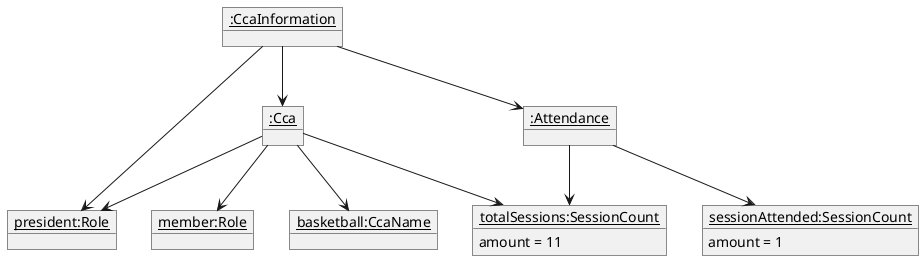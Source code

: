 @startuml

object "<u>basketball:CcaName</u>" as ccaName {
}

object "<u>sessionAttended:SessionCount</u>" as sessionAttended {
  amount = 1
}

object "<u>totalSessions:SessionCount</u>" as totalSessions {
  amount = 11
}

object "<u>president:Role</u>" as president {
}

object "<u>member:Role</u>" as member {
}

object "<u>:Cca</u>" as basketballCca {
}

object "<u>:Attendance</u>" as attendance {
}

object "<u>:CcaInformation</u>" as ccaInformation {
}

ccaInformation --> president
ccaInformation --> attendance
ccaInformation --> basketballCca
basketballCca --> ccaName
basketballCca --> totalSessions
basketballCca --> president
basketballCca --> member
attendance --> totalSessions
attendance --> sessionAttended
member -[hidden]left-> president
@enduml
